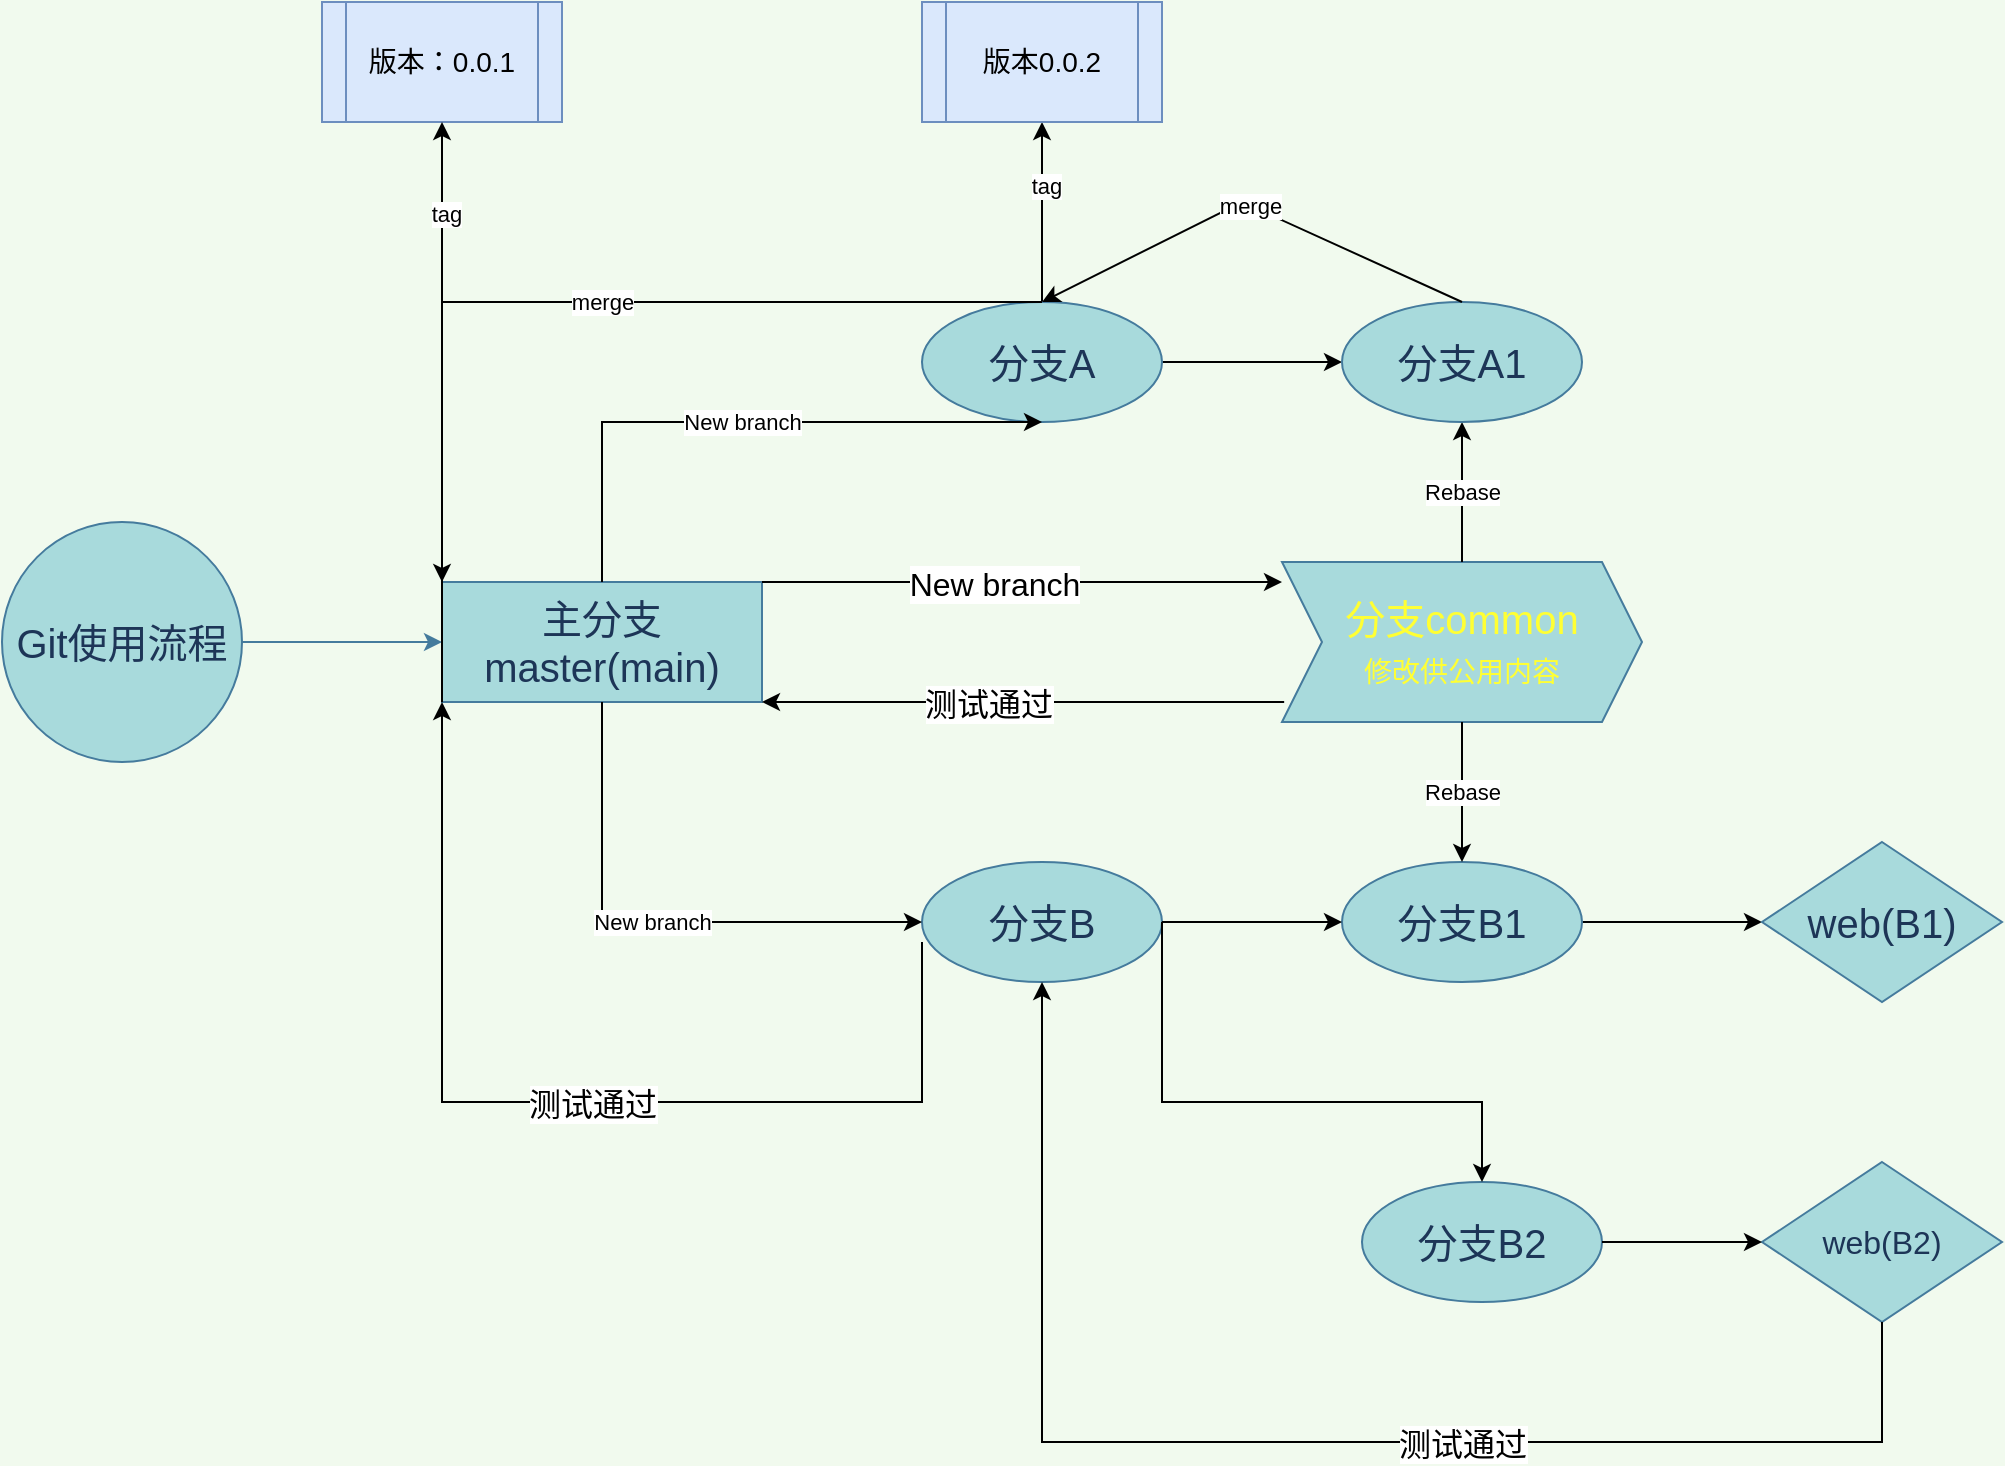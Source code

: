 <mxfile version="18.1.1" type="github">
  <diagram id="C5RBs43oDa-KdzZeNtuy" name="Page-1">
    <mxGraphModel dx="1422" dy="762" grid="1" gridSize="10" guides="1" tooltips="1" connect="1" arrows="1" fold="1" page="1" pageScale="1" pageWidth="1169" pageHeight="827" background="#F1FAEE" math="0" shadow="0">
      <root>
        <mxCell id="WIyWlLk6GJQsqaUBKTNV-0" />
        <mxCell id="WIyWlLk6GJQsqaUBKTNV-1" parent="WIyWlLk6GJQsqaUBKTNV-0" />
        <mxCell id="VsJrBDG9gIcl0i6GgCjG-12" value="" style="edgeStyle=orthogonalEdgeStyle;rounded=0;orthogonalLoop=1;jettySize=auto;html=1;fontSize=20;labelBackgroundColor=#F1FAEE;strokeColor=#457B9D;fontColor=#1D3557;" parent="WIyWlLk6GJQsqaUBKTNV-1" source="VsJrBDG9gIcl0i6GgCjG-7" edge="1">
          <mxGeometry relative="1" as="geometry">
            <mxPoint x="280" y="360" as="targetPoint" />
          </mxGeometry>
        </mxCell>
        <object label="Git使用流程" dd="dd" id="VsJrBDG9gIcl0i6GgCjG-7">
          <mxCell style="ellipse;whiteSpace=wrap;html=1;aspect=fixed;shadow=0;fontSize=20;fillColor=#A8DADC;strokeColor=#457B9D;fontColor=#1D3557;" parent="WIyWlLk6GJQsqaUBKTNV-1" vertex="1">
            <mxGeometry x="60" y="300" width="120" height="120" as="geometry" />
          </mxCell>
        </object>
        <mxCell id="VsJrBDG9gIcl0i6GgCjG-8" value="主分支&lt;br&gt;master(main)" style="rounded=0;whiteSpace=wrap;html=1;shadow=0;fontSize=20;fillColor=#A8DADC;strokeColor=#457B9D;fontColor=#1D3557;" parent="WIyWlLk6GJQsqaUBKTNV-1" vertex="1">
          <mxGeometry x="280" y="330" width="160" height="60" as="geometry" />
        </mxCell>
        <mxCell id="mdBWVWQ5vNUbKhdBPsOH-7" value="" style="edgeStyle=orthogonalEdgeStyle;rounded=0;orthogonalLoop=1;jettySize=auto;html=1;" parent="WIyWlLk6GJQsqaUBKTNV-1" source="VsJrBDG9gIcl0i6GgCjG-17" target="mdBWVWQ5vNUbKhdBPsOH-6" edge="1">
          <mxGeometry relative="1" as="geometry" />
        </mxCell>
        <mxCell id="jJ-d6IJMYuT-6hU6qVrv-8" value="" style="edgeStyle=orthogonalEdgeStyle;rounded=0;orthogonalLoop=1;jettySize=auto;html=1;" parent="WIyWlLk6GJQsqaUBKTNV-1" source="VsJrBDG9gIcl0i6GgCjG-17" target="jJ-d6IJMYuT-6hU6qVrv-7" edge="1">
          <mxGeometry relative="1" as="geometry">
            <Array as="points">
              <mxPoint x="580" y="130" />
              <mxPoint x="580" y="130" />
            </Array>
          </mxGeometry>
        </mxCell>
        <mxCell id="Xlmyi2aGZPj6Cxzf9AtC-1" value="tag" style="edgeLabel;html=1;align=center;verticalAlign=middle;resizable=0;points=[];" vertex="1" connectable="0" parent="jJ-d6IJMYuT-6hU6qVrv-8">
          <mxGeometry x="0.289" y="-2" relative="1" as="geometry">
            <mxPoint as="offset" />
          </mxGeometry>
        </mxCell>
        <mxCell id="VsJrBDG9gIcl0i6GgCjG-17" value="分支A" style="ellipse;whiteSpace=wrap;html=1;fontSize=20;rounded=0;shadow=0;fillColor=#A8DADC;strokeColor=#457B9D;fontColor=#1D3557;" parent="WIyWlLk6GJQsqaUBKTNV-1" vertex="1">
          <mxGeometry x="520" y="190" width="120" height="60" as="geometry" />
        </mxCell>
        <mxCell id="VsJrBDG9gIcl0i6GgCjG-20" value="分支B" style="ellipse;whiteSpace=wrap;html=1;fontSize=20;rounded=0;shadow=0;fillColor=#A8DADC;strokeColor=#457B9D;fontColor=#1D3557;" parent="WIyWlLk6GJQsqaUBKTNV-1" vertex="1">
          <mxGeometry x="520" y="470" width="120" height="60" as="geometry" />
        </mxCell>
        <mxCell id="VsJrBDG9gIcl0i6GgCjG-34" value="&lt;font style=&quot;&quot;&gt;&lt;font style=&quot;font-size: 20px;&quot;&gt;分支common&lt;/font&gt;&lt;br&gt;&lt;span style=&quot;font-size: 14px;&quot;&gt;修改供公用内容&lt;/span&gt;&lt;/font&gt;" style="shape=step;perimeter=stepPerimeter;whiteSpace=wrap;html=1;fixedSize=1;fontSize=20;fillColor=#A8DADC;strokeColor=#457B9D;fontColor=#FFFF33;rounded=0;shadow=0;" parent="WIyWlLk6GJQsqaUBKTNV-1" vertex="1">
          <mxGeometry x="700" y="320" width="180" height="80" as="geometry" />
        </mxCell>
        <mxCell id="mdBWVWQ5vNUbKhdBPsOH-2" value="Rebase" style="endArrow=classic;html=1;rounded=0;exitX=0.5;exitY=0;exitDx=0;exitDy=0;entryX=0.5;entryY=1;entryDx=0;entryDy=0;" parent="WIyWlLk6GJQsqaUBKTNV-1" source="VsJrBDG9gIcl0i6GgCjG-34" target="mdBWVWQ5vNUbKhdBPsOH-6" edge="1">
          <mxGeometry relative="1" as="geometry">
            <mxPoint x="560" y="400" as="sourcePoint" />
            <mxPoint x="720" y="400" as="targetPoint" />
          </mxGeometry>
        </mxCell>
        <mxCell id="mdBWVWQ5vNUbKhdBPsOH-6" value="分支A1" style="ellipse;whiteSpace=wrap;html=1;fontSize=20;fillColor=#A8DADC;strokeColor=#457B9D;fontColor=#1D3557;rounded=0;shadow=0;" parent="WIyWlLk6GJQsqaUBKTNV-1" vertex="1">
          <mxGeometry x="730" y="190" width="120" height="60" as="geometry" />
        </mxCell>
        <mxCell id="mdBWVWQ5vNUbKhdBPsOH-15" value="New branch" style="endArrow=classic;html=1;rounded=0;entryX=0.5;entryY=1;entryDx=0;entryDy=0;" parent="WIyWlLk6GJQsqaUBKTNV-1" target="VsJrBDG9gIcl0i6GgCjG-17" edge="1">
          <mxGeometry width="50" height="50" relative="1" as="geometry">
            <mxPoint x="360" y="330" as="sourcePoint" />
            <mxPoint x="410" y="280" as="targetPoint" />
            <Array as="points">
              <mxPoint x="360" y="250" />
            </Array>
          </mxGeometry>
        </mxCell>
        <mxCell id="mdBWVWQ5vNUbKhdBPsOH-16" value="New branch" style="endArrow=classic;html=1;rounded=0;entryX=0;entryY=0.5;entryDx=0;entryDy=0;exitX=0.5;exitY=1;exitDx=0;exitDy=0;" parent="WIyWlLk6GJQsqaUBKTNV-1" source="VsJrBDG9gIcl0i6GgCjG-8" target="VsJrBDG9gIcl0i6GgCjG-20" edge="1">
          <mxGeometry width="50" height="50" relative="1" as="geometry">
            <mxPoint x="370" y="530" as="sourcePoint" />
            <mxPoint x="420" y="480" as="targetPoint" />
            <Array as="points">
              <mxPoint x="360" y="500" />
            </Array>
          </mxGeometry>
        </mxCell>
        <mxCell id="Xlmyi2aGZPj6Cxzf9AtC-26" value="" style="edgeStyle=orthogonalEdgeStyle;rounded=0;orthogonalLoop=1;jettySize=auto;html=1;fontSize=16;" edge="1" parent="WIyWlLk6GJQsqaUBKTNV-1" source="mdBWVWQ5vNUbKhdBPsOH-17" target="Xlmyi2aGZPj6Cxzf9AtC-25">
          <mxGeometry relative="1" as="geometry" />
        </mxCell>
        <mxCell id="mdBWVWQ5vNUbKhdBPsOH-17" value="分支B1" style="ellipse;whiteSpace=wrap;html=1;fontSize=20;fillColor=#A8DADC;strokeColor=#457B9D;fontColor=#1D3557;rounded=0;shadow=0;" parent="WIyWlLk6GJQsqaUBKTNV-1" vertex="1">
          <mxGeometry x="730" y="470" width="120" height="60" as="geometry" />
        </mxCell>
        <mxCell id="mdBWVWQ5vNUbKhdBPsOH-18" value="" style="endArrow=classic;html=1;rounded=0;entryX=0;entryY=0.5;entryDx=0;entryDy=0;exitX=1;exitY=0.5;exitDx=0;exitDy=0;" parent="WIyWlLk6GJQsqaUBKTNV-1" source="VsJrBDG9gIcl0i6GgCjG-20" target="mdBWVWQ5vNUbKhdBPsOH-17" edge="1">
          <mxGeometry width="50" height="50" relative="1" as="geometry">
            <mxPoint x="600" y="610" as="sourcePoint" />
            <mxPoint x="650" y="560" as="targetPoint" />
          </mxGeometry>
        </mxCell>
        <mxCell id="mdBWVWQ5vNUbKhdBPsOH-19" value="Rebase" style="endArrow=classic;html=1;rounded=0;exitX=0.5;exitY=1;exitDx=0;exitDy=0;entryX=0.5;entryY=0;entryDx=0;entryDy=0;" parent="WIyWlLk6GJQsqaUBKTNV-1" source="VsJrBDG9gIcl0i6GgCjG-34" target="mdBWVWQ5vNUbKhdBPsOH-17" edge="1">
          <mxGeometry relative="1" as="geometry">
            <mxPoint x="910" y="470" as="sourcePoint" />
            <mxPoint x="910" y="400" as="targetPoint" />
          </mxGeometry>
        </mxCell>
        <mxCell id="mdBWVWQ5vNUbKhdBPsOH-20" value="" style="endArrow=classic;html=1;rounded=0;entryX=1;entryY=1;entryDx=0;entryDy=0;exitX=0.006;exitY=0.875;exitDx=0;exitDy=0;exitPerimeter=0;" parent="WIyWlLk6GJQsqaUBKTNV-1" source="VsJrBDG9gIcl0i6GgCjG-34" target="VsJrBDG9gIcl0i6GgCjG-8" edge="1">
          <mxGeometry width="50" height="50" relative="1" as="geometry">
            <mxPoint x="690" y="390" as="sourcePoint" />
            <mxPoint x="1070" y="360" as="targetPoint" />
            <Array as="points" />
          </mxGeometry>
        </mxCell>
        <mxCell id="Xlmyi2aGZPj6Cxzf9AtC-18" value="测试通过" style="edgeLabel;html=1;align=center;verticalAlign=middle;resizable=0;points=[];fontSize=16;" vertex="1" connectable="0" parent="mdBWVWQ5vNUbKhdBPsOH-20">
          <mxGeometry x="0.134" y="1" relative="1" as="geometry">
            <mxPoint as="offset" />
          </mxGeometry>
        </mxCell>
        <mxCell id="mdBWVWQ5vNUbKhdBPsOH-21" value="&lt;br&gt;" style="endArrow=classic;html=1;rounded=0;" parent="WIyWlLk6GJQsqaUBKTNV-1" edge="1">
          <mxGeometry width="50" height="50" relative="1" as="geometry">
            <mxPoint x="440" y="330" as="sourcePoint" />
            <mxPoint x="700" y="330" as="targetPoint" />
          </mxGeometry>
        </mxCell>
        <mxCell id="Xlmyi2aGZPj6Cxzf9AtC-15" value="New branch" style="edgeLabel;html=1;align=center;verticalAlign=middle;resizable=0;points=[];fontSize=16;" vertex="1" connectable="0" parent="mdBWVWQ5vNUbKhdBPsOH-21">
          <mxGeometry x="-0.108" y="-1" relative="1" as="geometry">
            <mxPoint as="offset" />
          </mxGeometry>
        </mxCell>
        <mxCell id="mdBWVWQ5vNUbKhdBPsOH-22" value="merge" style="endArrow=classic;html=1;rounded=0;entryX=0.5;entryY=0;entryDx=0;entryDy=0;exitX=0.5;exitY=0;exitDx=0;exitDy=0;" parent="WIyWlLk6GJQsqaUBKTNV-1" source="mdBWVWQ5vNUbKhdBPsOH-6" target="VsJrBDG9gIcl0i6GgCjG-17" edge="1">
          <mxGeometry width="50" height="50" relative="1" as="geometry">
            <mxPoint x="600" y="390" as="sourcePoint" />
            <mxPoint x="650" y="340" as="targetPoint" />
            <Array as="points">
              <mxPoint x="680" y="140" />
            </Array>
          </mxGeometry>
        </mxCell>
        <mxCell id="mdBWVWQ5vNUbKhdBPsOH-23" value="merge" style="endArrow=classic;html=1;rounded=0;entryX=0;entryY=0;entryDx=0;entryDy=0;exitX=0.5;exitY=0;exitDx=0;exitDy=0;" parent="WIyWlLk6GJQsqaUBKTNV-1" source="VsJrBDG9gIcl0i6GgCjG-17" target="VsJrBDG9gIcl0i6GgCjG-8" edge="1">
          <mxGeometry width="50" height="50" relative="1" as="geometry">
            <mxPoint x="190" y="230" as="sourcePoint" />
            <mxPoint x="240" y="180" as="targetPoint" />
            <Array as="points">
              <mxPoint x="430" y="190" />
              <mxPoint x="280" y="190" />
            </Array>
          </mxGeometry>
        </mxCell>
        <mxCell id="jJ-d6IJMYuT-6hU6qVrv-5" value="版本：0.0.1" style="shape=process;whiteSpace=wrap;html=1;backgroundOutline=1;fillColor=#dae8fc;strokeColor=#6c8ebf;fontSize=14;" parent="WIyWlLk6GJQsqaUBKTNV-1" vertex="1">
          <mxGeometry x="220" y="40" width="120" height="60" as="geometry" />
        </mxCell>
        <mxCell id="jJ-d6IJMYuT-6hU6qVrv-6" value="" style="endArrow=classic;html=1;rounded=0;exitX=0;exitY=1;exitDx=0;exitDy=0;" parent="WIyWlLk6GJQsqaUBKTNV-1" source="VsJrBDG9gIcl0i6GgCjG-8" edge="1">
          <mxGeometry width="50" height="50" relative="1" as="geometry">
            <mxPoint x="260" y="570" as="sourcePoint" />
            <mxPoint x="280" y="100" as="targetPoint" />
          </mxGeometry>
        </mxCell>
        <mxCell id="Xlmyi2aGZPj6Cxzf9AtC-0" value="tag" style="edgeLabel;html=1;align=center;verticalAlign=middle;resizable=0;points=[];" vertex="1" connectable="0" parent="jJ-d6IJMYuT-6hU6qVrv-6">
          <mxGeometry x="0.683" y="-2" relative="1" as="geometry">
            <mxPoint as="offset" />
          </mxGeometry>
        </mxCell>
        <mxCell id="jJ-d6IJMYuT-6hU6qVrv-7" value="版本0.0.2" style="shape=process;whiteSpace=wrap;html=1;backgroundOutline=1;fontSize=14;fillColor=#dae8fc;strokeColor=#6c8ebf;rounded=0;shadow=0;" parent="WIyWlLk6GJQsqaUBKTNV-1" vertex="1">
          <mxGeometry x="520" y="40" width="120" height="60" as="geometry" />
        </mxCell>
        <mxCell id="Xlmyi2aGZPj6Cxzf9AtC-4" value="web(B2)" style="rhombus;whiteSpace=wrap;html=1;fontSize=16;fillColor=#A8DADC;strokeColor=#457B9D;fontColor=#1D3557;rounded=0;shadow=0;" vertex="1" parent="WIyWlLk6GJQsqaUBKTNV-1">
          <mxGeometry x="940" y="620" width="120" height="80" as="geometry" />
        </mxCell>
        <mxCell id="Xlmyi2aGZPj6Cxzf9AtC-9" value="" style="endArrow=classic;html=1;rounded=0;fontSize=16;exitX=0;exitY=0.667;exitDx=0;exitDy=0;exitPerimeter=0;" edge="1" parent="WIyWlLk6GJQsqaUBKTNV-1" source="VsJrBDG9gIcl0i6GgCjG-20">
          <mxGeometry width="50" height="50" relative="1" as="geometry">
            <mxPoint x="290" y="620" as="sourcePoint" />
            <mxPoint x="280" y="390" as="targetPoint" />
            <Array as="points">
              <mxPoint x="520" y="590" />
              <mxPoint x="280" y="590" />
            </Array>
          </mxGeometry>
        </mxCell>
        <mxCell id="Xlmyi2aGZPj6Cxzf9AtC-14" value="测试通过" style="edgeLabel;html=1;align=center;verticalAlign=middle;resizable=0;points=[];fontSize=16;" vertex="1" connectable="0" parent="Xlmyi2aGZPj6Cxzf9AtC-9">
          <mxGeometry x="-0.057" y="1" relative="1" as="geometry">
            <mxPoint as="offset" />
          </mxGeometry>
        </mxCell>
        <mxCell id="Xlmyi2aGZPj6Cxzf9AtC-19" value="分支B2" style="ellipse;whiteSpace=wrap;html=1;fontSize=20;fillColor=#A8DADC;strokeColor=#457B9D;fontColor=#1D3557;rounded=0;shadow=0;" vertex="1" parent="WIyWlLk6GJQsqaUBKTNV-1">
          <mxGeometry x="740" y="630" width="120" height="60" as="geometry" />
        </mxCell>
        <mxCell id="Xlmyi2aGZPj6Cxzf9AtC-23" value="" style="endArrow=classic;html=1;rounded=0;fontSize=16;entryX=0.5;entryY=0;entryDx=0;entryDy=0;" edge="1" parent="WIyWlLk6GJQsqaUBKTNV-1" target="Xlmyi2aGZPj6Cxzf9AtC-19">
          <mxGeometry width="50" height="50" relative="1" as="geometry">
            <mxPoint x="640" y="500" as="sourcePoint" />
            <mxPoint x="700" y="560" as="targetPoint" />
            <Array as="points">
              <mxPoint x="640" y="590" />
              <mxPoint x="800" y="590" />
            </Array>
          </mxGeometry>
        </mxCell>
        <mxCell id="Xlmyi2aGZPj6Cxzf9AtC-24" value="" style="endArrow=classic;html=1;rounded=0;fontSize=16;entryX=0;entryY=0.5;entryDx=0;entryDy=0;exitX=1;exitY=0.5;exitDx=0;exitDy=0;" edge="1" parent="WIyWlLk6GJQsqaUBKTNV-1" source="Xlmyi2aGZPj6Cxzf9AtC-19" target="Xlmyi2aGZPj6Cxzf9AtC-4">
          <mxGeometry width="50" height="50" relative="1" as="geometry">
            <mxPoint x="590" y="750" as="sourcePoint" />
            <mxPoint x="660" y="690" as="targetPoint" />
            <Array as="points" />
          </mxGeometry>
        </mxCell>
        <mxCell id="Xlmyi2aGZPj6Cxzf9AtC-25" value="web(B1)" style="rhombus;whiteSpace=wrap;html=1;fontSize=20;fillColor=#A8DADC;strokeColor=#457B9D;fontColor=#1D3557;rounded=0;shadow=0;" vertex="1" parent="WIyWlLk6GJQsqaUBKTNV-1">
          <mxGeometry x="940" y="460" width="120" height="80" as="geometry" />
        </mxCell>
        <mxCell id="Xlmyi2aGZPj6Cxzf9AtC-27" value="" style="endArrow=classic;html=1;rounded=0;fontSize=16;exitX=0.5;exitY=1;exitDx=0;exitDy=0;" edge="1" parent="WIyWlLk6GJQsqaUBKTNV-1" source="Xlmyi2aGZPj6Cxzf9AtC-4">
          <mxGeometry width="50" height="50" relative="1" as="geometry">
            <mxPoint x="860" y="790" as="sourcePoint" />
            <mxPoint x="580" y="530" as="targetPoint" />
            <Array as="points">
              <mxPoint x="1000" y="760" />
              <mxPoint x="900" y="760" />
              <mxPoint x="800" y="760" />
              <mxPoint x="580" y="760" />
            </Array>
          </mxGeometry>
        </mxCell>
        <mxCell id="Xlmyi2aGZPj6Cxzf9AtC-30" value="&lt;span style=&quot;color: rgba(0, 0, 0, 0); font-family: monospace; font-size: 0px; text-align: start; background-color: rgb(248, 249, 250);&quot;&gt;%3CmxGraphModel%3E%3Croot%3E%3CmxCell%20id%3D%220%22%2F%3E%3CmxCell%20id%3D%221%22%20parent%3D%220%22%2F%3E%3CmxCell%20id%3D%222%22%20value%3D%22%E6%B5%8B%E8%AF%95%E9%80%9A%E8%BF%87%22%20style%3D%22edgeLabel%3Bhtml%3D1%3Balign%3Dcenter%3BverticalAlign%3Dmiddle%3Bresizable%3D0%3Bpoints%3D%5B%5D%3BfontSize%3D16%3B%22%20vertex%3D%221%22%20connectable%3D%220%22%20parent%3D%221%22%3E%3CmxGeometry%20x%3D%22683%22%20y%3D%22761%22%20as%3D%22geometry%22%2F%3E%3C%2FmxCell%3E%3C%2Froot%3E%3C%2FmxGraphModel%3E测试&lt;/span&gt;" style="edgeLabel;html=1;align=center;verticalAlign=middle;resizable=0;points=[];fontSize=16;" vertex="1" connectable="0" parent="Xlmyi2aGZPj6Cxzf9AtC-27">
          <mxGeometry x="-0.234" relative="1" as="geometry">
            <mxPoint as="offset" />
          </mxGeometry>
        </mxCell>
        <mxCell id="Xlmyi2aGZPj6Cxzf9AtC-31" value="测试通过" style="edgeLabel;html=1;align=center;verticalAlign=middle;resizable=0;points=[];fontSize=16;" vertex="1" connectable="0" parent="Xlmyi2aGZPj6Cxzf9AtC-27">
          <mxGeometry x="-0.239" y="1" relative="1" as="geometry">
            <mxPoint as="offset" />
          </mxGeometry>
        </mxCell>
      </root>
    </mxGraphModel>
  </diagram>
</mxfile>
